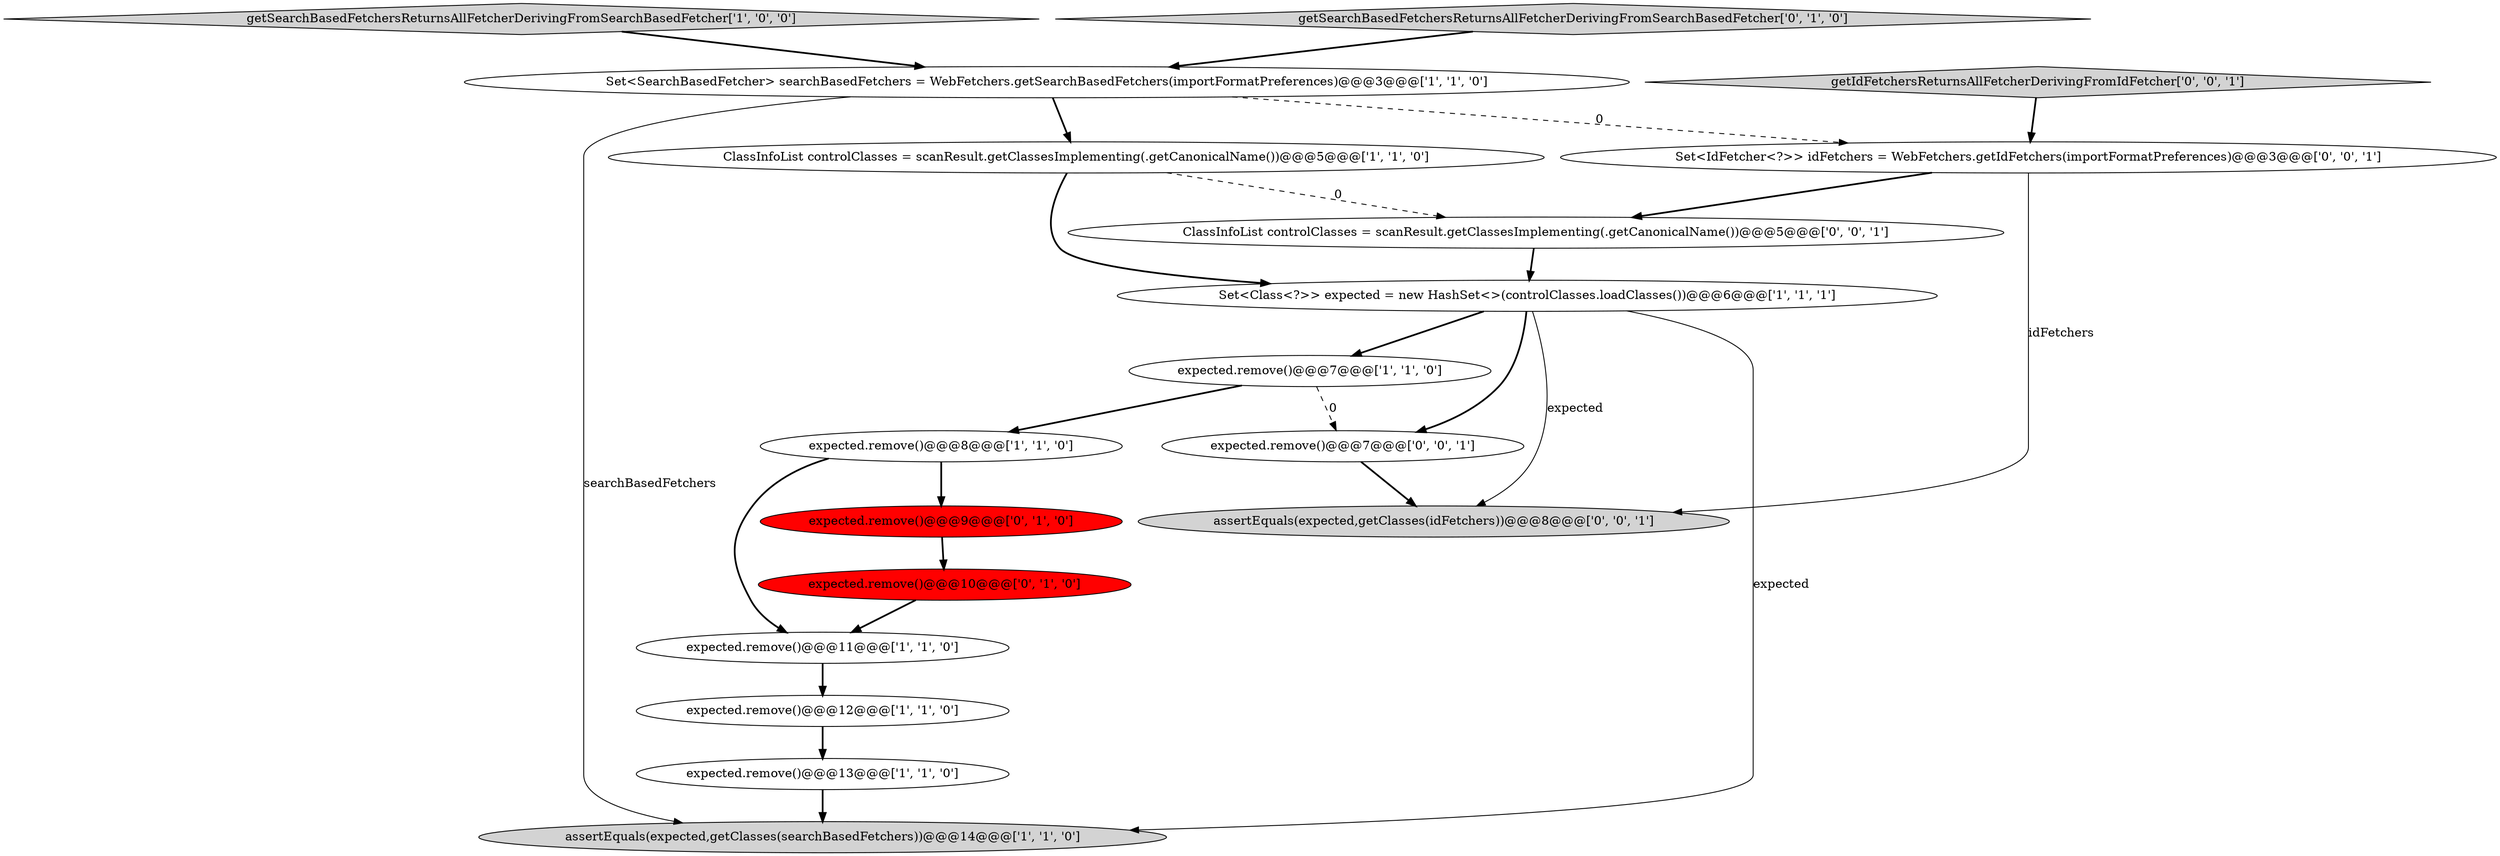 digraph {
0 [style = filled, label = "Set<SearchBasedFetcher> searchBasedFetchers = WebFetchers.getSearchBasedFetchers(importFormatPreferences)@@@3@@@['1', '1', '0']", fillcolor = white, shape = ellipse image = "AAA0AAABBB1BBB"];
2 [style = filled, label = "getSearchBasedFetchersReturnsAllFetcherDerivingFromSearchBasedFetcher['1', '0', '0']", fillcolor = lightgray, shape = diamond image = "AAA0AAABBB1BBB"];
7 [style = filled, label = "assertEquals(expected,getClasses(searchBasedFetchers))@@@14@@@['1', '1', '0']", fillcolor = lightgray, shape = ellipse image = "AAA0AAABBB1BBB"];
16 [style = filled, label = "Set<IdFetcher<?>> idFetchers = WebFetchers.getIdFetchers(importFormatPreferences)@@@3@@@['0', '0', '1']", fillcolor = white, shape = ellipse image = "AAA0AAABBB3BBB"];
8 [style = filled, label = "Set<Class<?>> expected = new HashSet<>(controlClasses.loadClasses())@@@6@@@['1', '1', '1']", fillcolor = white, shape = ellipse image = "AAA0AAABBB1BBB"];
13 [style = filled, label = "getIdFetchersReturnsAllFetcherDerivingFromIdFetcher['0', '0', '1']", fillcolor = lightgray, shape = diamond image = "AAA0AAABBB3BBB"];
4 [style = filled, label = "expected.remove()@@@13@@@['1', '1', '0']", fillcolor = white, shape = ellipse image = "AAA0AAABBB1BBB"];
9 [style = filled, label = "expected.remove()@@@11@@@['1', '1', '0']", fillcolor = white, shape = ellipse image = "AAA0AAABBB1BBB"];
3 [style = filled, label = "expected.remove()@@@12@@@['1', '1', '0']", fillcolor = white, shape = ellipse image = "AAA0AAABBB1BBB"];
15 [style = filled, label = "assertEquals(expected,getClasses(idFetchers))@@@8@@@['0', '0', '1']", fillcolor = lightgray, shape = ellipse image = "AAA0AAABBB3BBB"];
5 [style = filled, label = "expected.remove()@@@7@@@['1', '1', '0']", fillcolor = white, shape = ellipse image = "AAA0AAABBB1BBB"];
10 [style = filled, label = "getSearchBasedFetchersReturnsAllFetcherDerivingFromSearchBasedFetcher['0', '1', '0']", fillcolor = lightgray, shape = diamond image = "AAA0AAABBB2BBB"];
11 [style = filled, label = "expected.remove()@@@10@@@['0', '1', '0']", fillcolor = red, shape = ellipse image = "AAA1AAABBB2BBB"];
14 [style = filled, label = "expected.remove()@@@7@@@['0', '0', '1']", fillcolor = white, shape = ellipse image = "AAA0AAABBB3BBB"];
17 [style = filled, label = "ClassInfoList controlClasses = scanResult.getClassesImplementing(.getCanonicalName())@@@5@@@['0', '0', '1']", fillcolor = white, shape = ellipse image = "AAA0AAABBB3BBB"];
1 [style = filled, label = "ClassInfoList controlClasses = scanResult.getClassesImplementing(.getCanonicalName())@@@5@@@['1', '1', '0']", fillcolor = white, shape = ellipse image = "AAA0AAABBB1BBB"];
12 [style = filled, label = "expected.remove()@@@9@@@['0', '1', '0']", fillcolor = red, shape = ellipse image = "AAA1AAABBB2BBB"];
6 [style = filled, label = "expected.remove()@@@8@@@['1', '1', '0']", fillcolor = white, shape = ellipse image = "AAA0AAABBB1BBB"];
17->8 [style = bold, label=""];
5->14 [style = dashed, label="0"];
1->8 [style = bold, label=""];
8->7 [style = solid, label="expected"];
12->11 [style = bold, label=""];
0->16 [style = dashed, label="0"];
8->14 [style = bold, label=""];
8->15 [style = solid, label="expected"];
16->17 [style = bold, label=""];
11->9 [style = bold, label=""];
3->4 [style = bold, label=""];
13->16 [style = bold, label=""];
4->7 [style = bold, label=""];
2->0 [style = bold, label=""];
1->17 [style = dashed, label="0"];
5->6 [style = bold, label=""];
8->5 [style = bold, label=""];
0->7 [style = solid, label="searchBasedFetchers"];
0->1 [style = bold, label=""];
10->0 [style = bold, label=""];
16->15 [style = solid, label="idFetchers"];
9->3 [style = bold, label=""];
14->15 [style = bold, label=""];
6->9 [style = bold, label=""];
6->12 [style = bold, label=""];
}
